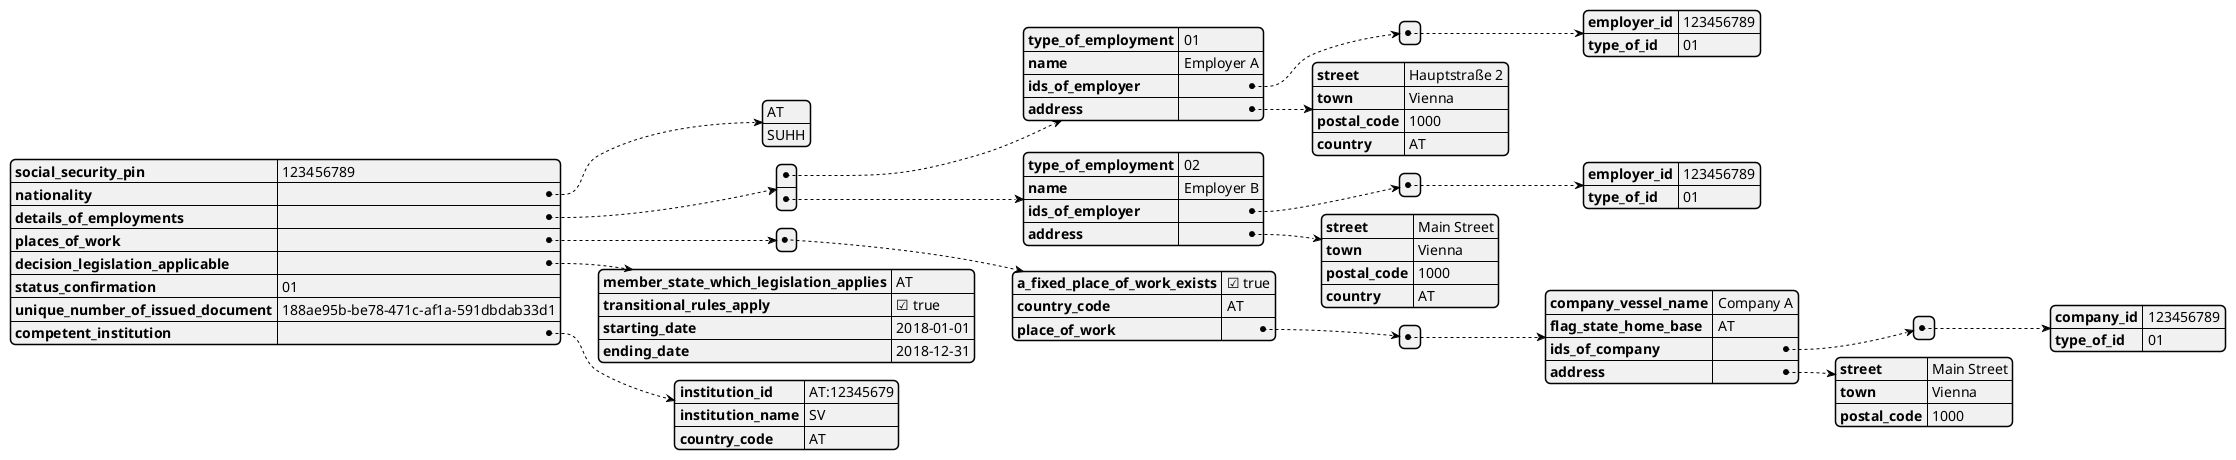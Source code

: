 @startjson
#
{
    "social_security_pin": "123456789",
    "nationality": [
        "AT",
        "SUHH"
    ],
    "details_of_employments": [
        {
            "type_of_employment": "01",
            "name": "Employer A",
            "ids_of_employer": [
                {
                    "employer_id": "123456789",
                    "type_of_id": "01"
                }
            ],
            "address": {
                "street": "Hauptstraße 2",
                "town": "Vienna",
                "postal_code": "1000",
                "country": "AT"
            }
        },
        {
            "type_of_employment": "02",
            "name": "Employer B",
            "ids_of_employer": [
                {
                    "employer_id": "123456789",
                    "type_of_id": "01"
                }
            ],
            "address": {
                "street": "Main Street",
                "town": "Vienna",
                "postal_code": "1000",
                "country": "AT"
            }
        }
    ],
    "places_of_work": [
        {
            "a_fixed_place_of_work_exists": true,
            "country_code": "AT",
            "place_of_work": [
                {
                    "company_vessel_name": "Company A",
                    "flag_state_home_base": "AT",
                    "ids_of_company": [
                        {
                            "company_id": "123456789",
                            "type_of_id": "01"
                        }
                    ],
                    "address": {
                        "street": "Main Street",
                        "town": "Vienna",
                        "postal_code": "1000"
                    }
                }
            ]
        }
    ],
    "decision_legislation_applicable": {
        "member_state_which_legislation_applies": "AT", //<xsd:pattern value='(AT|BE|BG|HR|CY|CZ|DK|EE|FI|FR|DE|EL|HU|IS|IE|IT|LV|LI|LT|LU|MT|NL|NO|PL|PT|RO|SK|SI|ES|SE|CH|UK){1}'/>
        "transitional_rules_apply": true,
        "starting_date": "2018-01-01",
        "ending_date": "2018-12-31" //for open period end date will be set to 2499-01-01, to ensure that the end date is not reached
    },
    "status_confirmation": "01", //A009 article_regulation_ec_no_8832004 01 -> 01, 02 -> 03
    "unique_number_of_issued_document": "188ae95b-be78-471c-af1a-591dbdab33d1",
    "competent_institution": {
        "institution_id": "AT:12345679", //<xsd:pattern value='(AT|BE|BG|HR|CY|CZ|DK|EE|FI|FR|DE|EL|HU|IS|IE|IT|LV|LI|LT|LU|MT|NL|NO|PL|PT|RO|SK|SI|ES|SE|CH|UK|EU):[a-zA-Z0-9]{4,10}' />
        "institution_name": "SV",
        "country_code": "AT" //<xsd:pattern value='(AT|BE|BG|HR|CY|CZ|DK|EE|FI|FR|DE|EL|HU|IS|IE|IT|LV|LI|LT|LU|MT|NL|NO|PL|PT|RO|SK|SI|ES|SE|CH|UK|EU){1}'/>
    }
}
@endjson